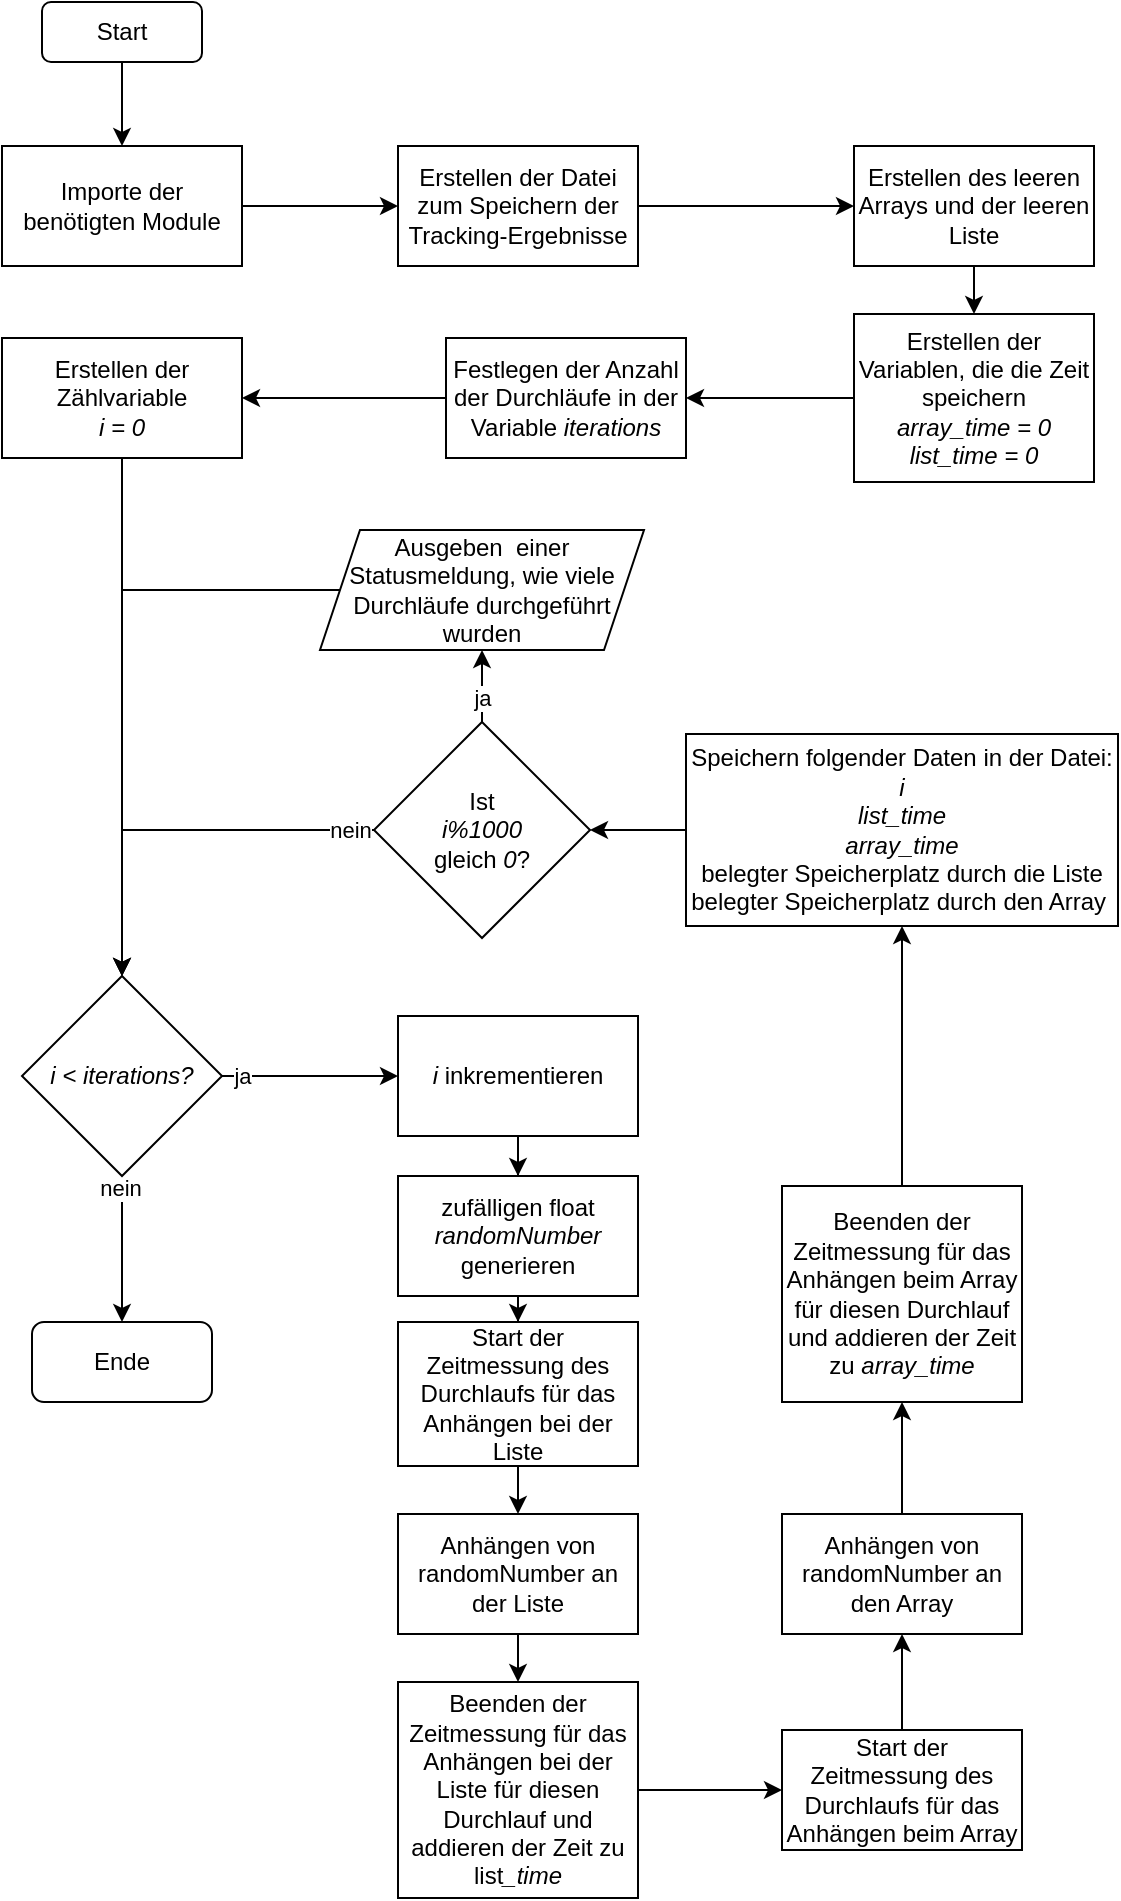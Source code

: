 <mxfile version="14.2.4" type="embed">
    <diagram id="1E8utzlmfy-6xnHFC6HX" name="Page-1">
        <mxGraphModel dx="1152" dy="717" grid="1" gridSize="12" guides="1" tooltips="1" connect="1" arrows="1" fold="1" page="1" pageScale="1" pageWidth="827" pageHeight="1169" background="none" math="0" shadow="0">
            <root>
                <mxCell id="0"/>
                <mxCell id="1" parent="0"/>
                <mxCell id="41" style="edgeStyle=orthogonalEdgeStyle;rounded=0;orthogonalLoop=1;jettySize=auto;html=1;" parent="1" source="2" target="3" edge="1">
                    <mxGeometry relative="1" as="geometry"/>
                </mxCell>
                <mxCell id="2" value="Start" style="rounded=1;whiteSpace=wrap;html=1;" parent="1" vertex="1">
                    <mxGeometry x="50" y="48" width="80" height="30" as="geometry"/>
                </mxCell>
                <mxCell id="42" style="edgeStyle=orthogonalEdgeStyle;rounded=0;orthogonalLoop=1;jettySize=auto;html=1;" parent="1" source="3" target="4" edge="1">
                    <mxGeometry relative="1" as="geometry"/>
                </mxCell>
                <mxCell id="3" value="Importe der benötigten Module" style="rounded=0;whiteSpace=wrap;html=1;" parent="1" vertex="1">
                    <mxGeometry x="30" y="120" width="120" height="60" as="geometry"/>
                </mxCell>
                <mxCell id="43" style="edgeStyle=orthogonalEdgeStyle;rounded=0;orthogonalLoop=1;jettySize=auto;html=1;" parent="1" source="4" target="5" edge="1">
                    <mxGeometry relative="1" as="geometry"/>
                </mxCell>
                <mxCell id="4" value="Erstellen der Datei zum Speichern der Tracking-Ergebnisse" style="rounded=0;whiteSpace=wrap;html=1;" parent="1" vertex="1">
                    <mxGeometry x="228" y="120" width="120" height="60" as="geometry"/>
                </mxCell>
                <mxCell id="44" style="edgeStyle=orthogonalEdgeStyle;rounded=0;orthogonalLoop=1;jettySize=auto;html=1;" parent="1" source="5" target="6" edge="1">
                    <mxGeometry relative="1" as="geometry"/>
                </mxCell>
                <mxCell id="5" value="Erstellen des leeren Arrays und der leeren Liste" style="rounded=0;whiteSpace=wrap;html=1;" parent="1" vertex="1">
                    <mxGeometry x="456" y="120" width="120" height="60" as="geometry"/>
                </mxCell>
                <mxCell id="45" style="edgeStyle=orthogonalEdgeStyle;rounded=0;orthogonalLoop=1;jettySize=auto;html=1;" parent="1" source="6" target="7" edge="1">
                    <mxGeometry relative="1" as="geometry"/>
                </mxCell>
                <mxCell id="6" value="Erstellen der Variablen, die die Zeit speichern&lt;br&gt;&lt;i&gt;array_time = 0&lt;br&gt;list_time = 0&lt;/i&gt;" style="rounded=0;whiteSpace=wrap;html=1;" parent="1" vertex="1">
                    <mxGeometry x="456" y="204" width="120" height="84" as="geometry"/>
                </mxCell>
                <mxCell id="46" style="edgeStyle=orthogonalEdgeStyle;rounded=0;orthogonalLoop=1;jettySize=auto;html=1;" parent="1" source="7" target="8" edge="1">
                    <mxGeometry relative="1" as="geometry"/>
                </mxCell>
                <mxCell id="7" value="Festlegen der Anzahl der Durchläufe in der Variable &lt;i&gt;iterations&lt;/i&gt;" style="rounded=0;whiteSpace=wrap;html=1;" parent="1" vertex="1">
                    <mxGeometry x="252" y="216" width="120" height="60" as="geometry"/>
                </mxCell>
                <mxCell id="47" style="edgeStyle=orthogonalEdgeStyle;rounded=0;orthogonalLoop=1;jettySize=auto;html=1;" parent="1" source="8" target="9" edge="1">
                    <mxGeometry relative="1" as="geometry"/>
                </mxCell>
                <mxCell id="8" value="Erstellen der Zählvariable&lt;br&gt;&lt;i&gt;i = 0&lt;/i&gt;" style="rounded=0;whiteSpace=wrap;html=1;" parent="1" vertex="1">
                    <mxGeometry x="30" y="216" width="120" height="60" as="geometry"/>
                </mxCell>
                <mxCell id="48" style="edgeStyle=orthogonalEdgeStyle;rounded=0;orthogonalLoop=1;jettySize=auto;html=1;" parent="1" source="9" target="10" edge="1">
                    <mxGeometry relative="1" as="geometry"/>
                </mxCell>
                <mxCell id="53" value="nein" style="edgeLabel;html=1;align=center;verticalAlign=middle;resizable=0;points=[];" parent="48" vertex="1" connectable="0">
                    <mxGeometry x="-0.845" y="-1" relative="1" as="geometry">
                        <mxPoint as="offset"/>
                    </mxGeometry>
                </mxCell>
                <mxCell id="63" style="edgeStyle=orthogonalEdgeStyle;rounded=0;orthogonalLoop=1;jettySize=auto;html=1;" parent="1" source="9" target="11" edge="1">
                    <mxGeometry relative="1" as="geometry"/>
                </mxCell>
                <mxCell id="65" value="ja" style="edgeLabel;html=1;align=center;verticalAlign=middle;resizable=0;points=[];" parent="63" vertex="1" connectable="0">
                    <mxGeometry x="-0.826" relative="1" as="geometry">
                        <mxPoint x="2.5" as="offset"/>
                    </mxGeometry>
                </mxCell>
                <mxCell id="9" value="&lt;i&gt;i &amp;lt; iterations?&lt;/i&gt;" style="rhombus;whiteSpace=wrap;html=1;" parent="1" vertex="1">
                    <mxGeometry x="40" y="535" width="100" height="100" as="geometry"/>
                </mxCell>
                <mxCell id="10" value="Ende" style="rounded=1;whiteSpace=wrap;html=1;" parent="1" vertex="1">
                    <mxGeometry x="45" y="708" width="90" height="40" as="geometry"/>
                </mxCell>
                <mxCell id="36" style="edgeStyle=orthogonalEdgeStyle;rounded=0;orthogonalLoop=1;jettySize=auto;html=1;" parent="1" source="11" target="12" edge="1">
                    <mxGeometry relative="1" as="geometry"/>
                </mxCell>
                <mxCell id="11" value="&lt;i&gt;i &lt;/i&gt;inkrementieren" style="rounded=0;whiteSpace=wrap;html=1;" parent="1" vertex="1">
                    <mxGeometry x="228" y="555" width="120" height="60" as="geometry"/>
                </mxCell>
                <mxCell id="37" style="edgeStyle=orthogonalEdgeStyle;rounded=0;orthogonalLoop=1;jettySize=auto;html=1;" parent="1" source="12" target="13" edge="1">
                    <mxGeometry relative="1" as="geometry"/>
                </mxCell>
                <mxCell id="12" value="zufälligen float &lt;i&gt;randomNumber&lt;/i&gt; generieren" style="rounded=0;whiteSpace=wrap;html=1;" parent="1" vertex="1">
                    <mxGeometry x="228" y="635" width="120" height="60" as="geometry"/>
                </mxCell>
                <mxCell id="33" style="edgeStyle=orthogonalEdgeStyle;rounded=0;orthogonalLoop=1;jettySize=auto;html=1;entryX=0.5;entryY=0;entryDx=0;entryDy=0;" parent="1" source="13" target="15" edge="1">
                    <mxGeometry relative="1" as="geometry"/>
                </mxCell>
                <mxCell id="13" value="Start der Zeitmessung des Durchlaufs für das Anhängen bei der Liste" style="rounded=0;whiteSpace=wrap;html=1;" parent="1" vertex="1">
                    <mxGeometry x="228" y="708" width="120" height="72" as="geometry"/>
                </mxCell>
                <mxCell id="62" style="edgeStyle=orthogonalEdgeStyle;rounded=0;orthogonalLoop=1;jettySize=auto;html=1;" parent="1" source="15" target="22" edge="1">
                    <mxGeometry relative="1" as="geometry"/>
                </mxCell>
                <mxCell id="15" value="Anhängen von randomNumber an der Liste" style="rounded=0;whiteSpace=wrap;html=1;" parent="1" vertex="1">
                    <mxGeometry x="228" y="804" width="120" height="60" as="geometry"/>
                </mxCell>
                <mxCell id="18" value="Start der Zeitmessung des Durchlaufs für das Anhängen beim Array" style="rounded=0;whiteSpace=wrap;html=1;" parent="1" vertex="1">
                    <mxGeometry x="420" y="912" width="120" height="60" as="geometry"/>
                </mxCell>
                <mxCell id="32" style="edgeStyle=orthogonalEdgeStyle;rounded=0;orthogonalLoop=1;jettySize=auto;html=1;" parent="1" source="19" target="21" edge="1">
                    <mxGeometry relative="1" as="geometry"/>
                </mxCell>
                <mxCell id="38" style="edgeStyle=orthogonalEdgeStyle;rounded=0;orthogonalLoop=1;jettySize=auto;html=1;" parent="1" source="21" target="23" edge="1">
                    <mxGeometry relative="1" as="geometry"/>
                </mxCell>
                <mxCell id="21" value="Beenden der Zeitmessung für das Anhängen beim Array für diesen Durchlauf und addieren der Zeit zu &lt;i&gt;array_time&lt;/i&gt;" style="rounded=0;whiteSpace=wrap;html=1;" parent="1" vertex="1">
                    <mxGeometry x="420" y="640" width="120" height="108" as="geometry"/>
                </mxCell>
                <mxCell id="30" style="edgeStyle=orthogonalEdgeStyle;rounded=0;orthogonalLoop=1;jettySize=auto;html=1;" parent="1" source="22" target="18" edge="1">
                    <mxGeometry relative="1" as="geometry"/>
                </mxCell>
                <mxCell id="22" value="Beenden der Zeitmessung für das Anhängen bei der Liste für diesen Durchlauf und addieren der Zeit zu list&lt;i&gt;_time&lt;/i&gt;" style="rounded=0;whiteSpace=wrap;html=1;" parent="1" vertex="1">
                    <mxGeometry x="228" y="888" width="120" height="108" as="geometry"/>
                </mxCell>
                <mxCell id="39" style="edgeStyle=orthogonalEdgeStyle;rounded=0;orthogonalLoop=1;jettySize=auto;html=1;" parent="1" source="23" target="24" edge="1">
                    <mxGeometry relative="1" as="geometry"/>
                </mxCell>
                <mxCell id="23" value="Speichern folgender Daten in der Datei:&lt;br&gt;&lt;i&gt;i&lt;/i&gt;&lt;br&gt;&lt;i&gt;list_time&lt;br&gt;array_time&lt;br&gt;&lt;/i&gt;belegter Speicherplatz durch die Liste&lt;br&gt;belegter Speicherplatz durch den Array&amp;nbsp;" style="rounded=0;whiteSpace=wrap;html=1;" parent="1" vertex="1">
                    <mxGeometry x="372" y="414" width="216" height="96" as="geometry"/>
                </mxCell>
                <mxCell id="57" style="edgeStyle=orthogonalEdgeStyle;rounded=0;orthogonalLoop=1;jettySize=auto;html=1;" parent="1" source="24" target="9" edge="1">
                    <mxGeometry relative="1" as="geometry"/>
                </mxCell>
                <mxCell id="58" value="nein" style="edgeLabel;html=1;align=center;verticalAlign=middle;resizable=0;points=[];" parent="57" vertex="1" connectable="0">
                    <mxGeometry x="-0.921" relative="1" as="geometry">
                        <mxPoint x="-4.5" as="offset"/>
                    </mxGeometry>
                </mxCell>
                <mxCell id="60" style="edgeStyle=orthogonalEdgeStyle;rounded=0;orthogonalLoop=1;jettySize=auto;html=1;" parent="1" source="24" target="66" edge="1">
                    <mxGeometry relative="1" as="geometry">
                        <mxPoint x="270" y="372" as="targetPoint"/>
                    </mxGeometry>
                </mxCell>
                <mxCell id="61" value="ja" style="edgeLabel;html=1;align=center;verticalAlign=middle;resizable=0;points=[];" parent="60" vertex="1" connectable="0">
                    <mxGeometry x="-0.726" relative="1" as="geometry">
                        <mxPoint y="-6.17" as="offset"/>
                    </mxGeometry>
                </mxCell>
                <mxCell id="24" value="Ist&lt;br&gt;&lt;i&gt;i%1000&lt;br&gt;&lt;/i&gt;gleich &lt;i&gt;0&lt;/i&gt;?" style="rhombus;whiteSpace=wrap;html=1;" parent="1" vertex="1">
                    <mxGeometry x="216" y="408" width="108" height="108" as="geometry"/>
                </mxCell>
                <mxCell id="54" style="edgeStyle=orthogonalEdgeStyle;rounded=0;orthogonalLoop=1;jettySize=auto;html=1;" parent="1" source="66" target="9" edge="1">
                    <mxGeometry relative="1" as="geometry">
                        <mxPoint x="210" y="342" as="sourcePoint"/>
                    </mxGeometry>
                </mxCell>
                <mxCell id="19" value="Anhängen von randomNumber an den Array" style="rounded=0;whiteSpace=wrap;html=1;" parent="1" vertex="1">
                    <mxGeometry x="420" y="804" width="120" height="60" as="geometry"/>
                </mxCell>
                <mxCell id="59" style="edgeStyle=orthogonalEdgeStyle;rounded=0;orthogonalLoop=1;jettySize=auto;html=1;" parent="1" source="18" target="19" edge="1">
                    <mxGeometry relative="1" as="geometry">
                        <mxPoint x="910" y="852" as="targetPoint"/>
                        <mxPoint x="910" y="924" as="sourcePoint"/>
                    </mxGeometry>
                </mxCell>
                <mxCell id="66" value="&lt;span&gt;Ausgeben&amp;nbsp; einer Statusmeldung, wie viele Durchläufe durchgeführt wurden&lt;/span&gt;" style="shape=parallelogram;perimeter=parallelogramPerimeter;whiteSpace=wrap;html=1;fixedSize=1;" parent="1" vertex="1">
                    <mxGeometry x="189" y="312" width="162" height="60" as="geometry"/>
                </mxCell>
            </root>
        </mxGraphModel>
    </diagram>
</mxfile>